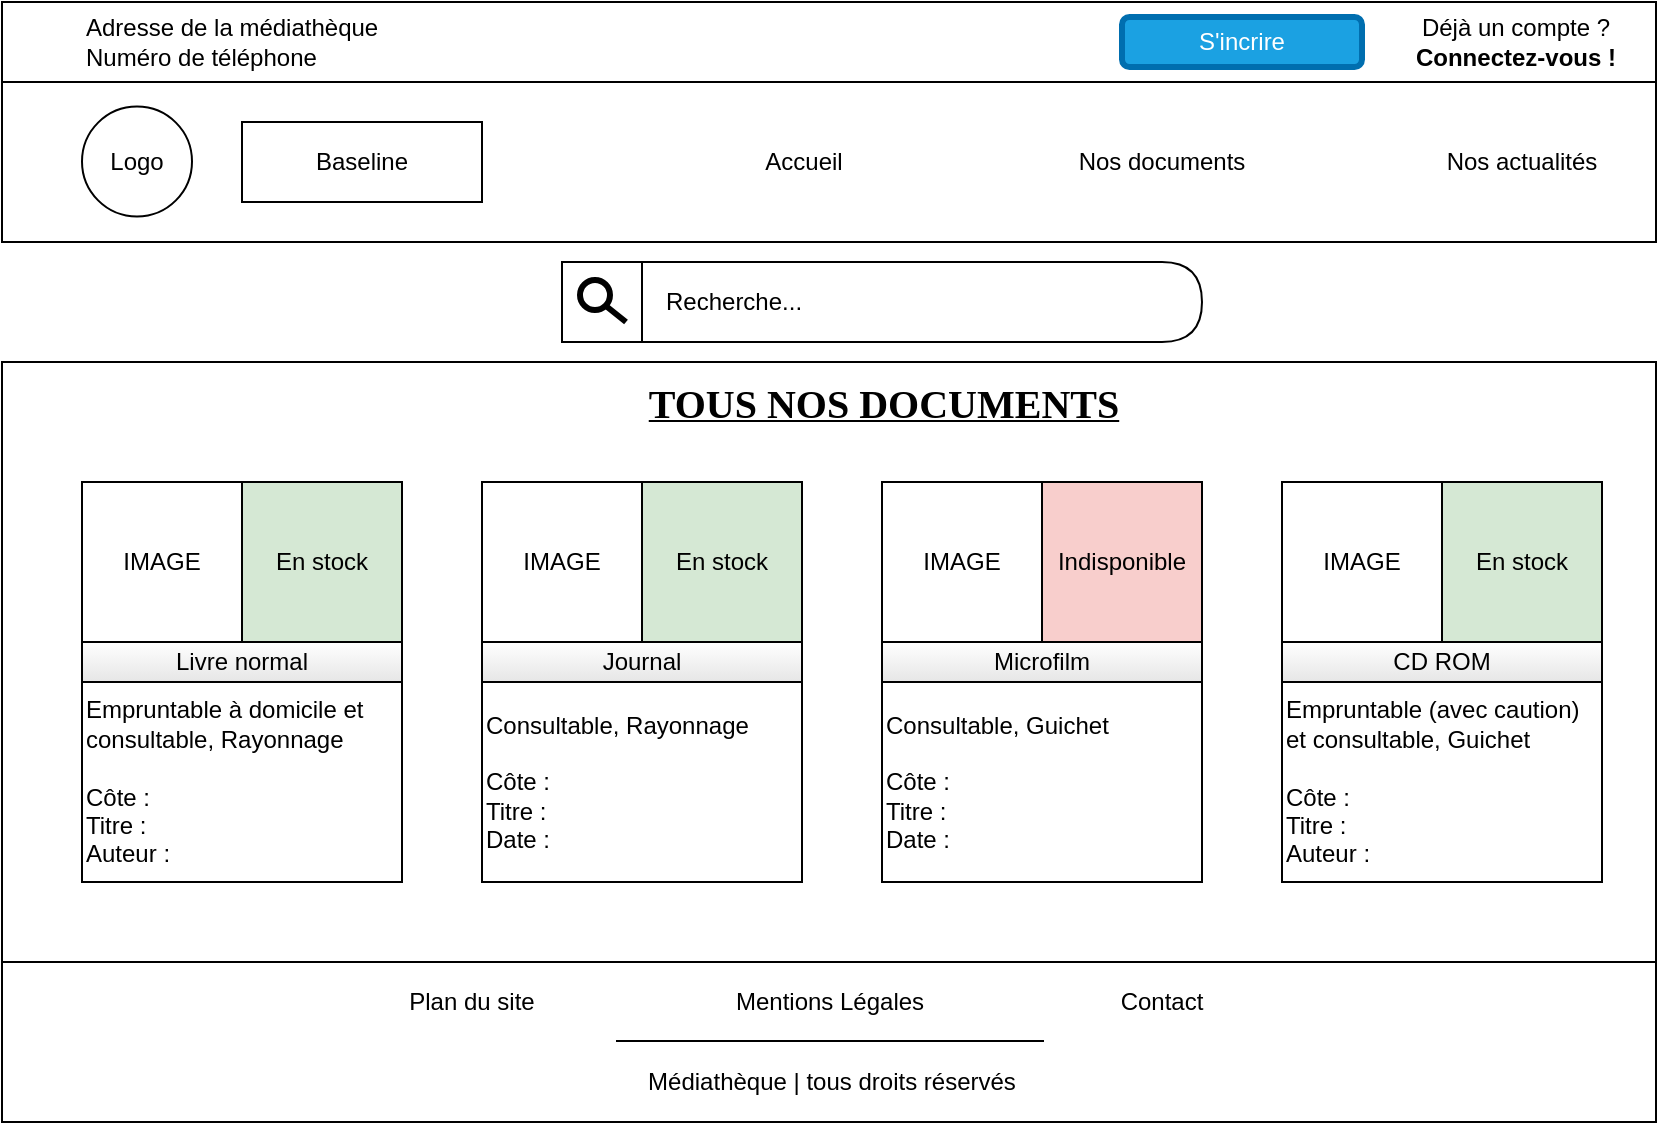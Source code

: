 <mxfile version="13.10.2" type="device"><diagram id="cOOOZE9WGxQezkx5fRsc" name="Page-1"><mxGraphModel dx="1038" dy="580" grid="1" gridSize="10" guides="1" tooltips="1" connect="1" arrows="1" fold="1" page="1" pageScale="1" pageWidth="827" pageHeight="1169" math="0" shadow="0"><root><mxCell id="0"/><mxCell id="1" parent="0"/><mxCell id="JJPLESSvjWbx-q7B6rIF-53" value="" style="rounded=0;whiteSpace=wrap;html=1;fillColor=none;" parent="1" vertex="1"><mxGeometry y="40" width="827" height="80" as="geometry"/></mxCell><mxCell id="JJPLESSvjWbx-q7B6rIF-3" value="&lt;span&gt;&amp;nbsp; &amp;nbsp;Recherche...&lt;/span&gt;" style="shape=delay;whiteSpace=wrap;html=1;strokeColor=#000000;fillColor=#ffffff;align=left;" parent="1" vertex="1"><mxGeometry x="320" y="130" width="280" height="40" as="geometry"/></mxCell><mxCell id="JJPLESSvjWbx-q7B6rIF-4" value="" style="rounded=0;whiteSpace=wrap;html=1;strokeWidth=1;" parent="1" vertex="1"><mxGeometry x="280" y="130" width="40" height="40" as="geometry"/></mxCell><mxCell id="JJPLESSvjWbx-q7B6rIF-12" value="" style="endArrow=none;html=1;strokeColor=#000000;strokeWidth=3;jumpSize=1;" parent="1" edge="1"><mxGeometry width="50" height="50" relative="1" as="geometry"><mxPoint x="312" y="160" as="sourcePoint"/><mxPoint x="302" y="152.0" as="targetPoint"/><Array as="points"/></mxGeometry></mxCell><mxCell id="JJPLESSvjWbx-q7B6rIF-1" value="" style="ellipse;whiteSpace=wrap;html=1;aspect=fixed;strokeColor=#000000;strokeWidth=3;fillColor=#FFFFFF;" parent="1" vertex="1"><mxGeometry x="289" y="139" width="15" height="15" as="geometry"/></mxCell><mxCell id="JJPLESSvjWbx-q7B6rIF-13" value="" style="rounded=0;whiteSpace=wrap;html=1;fillColor=none;" parent="1" vertex="1"><mxGeometry y="180" width="827" height="300" as="geometry"/></mxCell><mxCell id="JJPLESSvjWbx-q7B6rIF-14" value="" style="rounded=0;whiteSpace=wrap;html=1;fillColor=none;" parent="1" vertex="1"><mxGeometry y="480" width="827" height="80" as="geometry"/></mxCell><mxCell id="JJPLESSvjWbx-q7B6rIF-15" value="&lt;font size=&quot;1&quot; face=&quot;Verdana&quot;&gt;&lt;u&gt;&lt;b style=&quot;font-size: 20px&quot;&gt;TOUS NOS DOCUMENTS&lt;/b&gt;&lt;/u&gt;&lt;/font&gt;" style="text;html=1;strokeColor=none;fillColor=none;align=center;verticalAlign=middle;whiteSpace=wrap;rounded=0;" parent="1" vertex="1"><mxGeometry x="281" y="190" width="320" height="20" as="geometry"/></mxCell><mxCell id="JJPLESSvjWbx-q7B6rIF-24" value="&lt;span&gt;IMAGE&lt;/span&gt;" style="whiteSpace=wrap;html=1;aspect=fixed;fillColor=#ffffff;" parent="1" vertex="1"><mxGeometry x="40" y="240" width="80" height="80" as="geometry"/></mxCell><mxCell id="JJPLESSvjWbx-q7B6rIF-25" value="Livre normal" style="rounded=0;whiteSpace=wrap;html=1;gradientColor=#E6E6E6;fillColor=#FFFFFF;" parent="1" vertex="1"><mxGeometry x="40" y="320" width="160" height="20" as="geometry"/></mxCell><mxCell id="JJPLESSvjWbx-q7B6rIF-35" value="Médiathèque | tous droits réservés" style="text;html=1;strokeColor=none;fillColor=none;align=center;verticalAlign=middle;whiteSpace=wrap;rounded=0;" parent="1" vertex="1"><mxGeometry x="320" y="530" width="190" height="20" as="geometry"/></mxCell><mxCell id="JJPLESSvjWbx-q7B6rIF-36" value="Mentions Légales" style="text;html=1;strokeColor=none;fillColor=none;align=center;verticalAlign=middle;whiteSpace=wrap;rounded=0;" parent="1" vertex="1"><mxGeometry x="361" y="490" width="106" height="20" as="geometry"/></mxCell><mxCell id="JJPLESSvjWbx-q7B6rIF-37" value="Plan du site" style="text;html=1;strokeColor=none;fillColor=none;align=center;verticalAlign=middle;whiteSpace=wrap;rounded=0;" parent="1" vertex="1"><mxGeometry x="200" y="490" width="70" height="20" as="geometry"/></mxCell><mxCell id="JJPLESSvjWbx-q7B6rIF-38" value="Contact" style="text;html=1;align=center;verticalAlign=middle;whiteSpace=wrap;rounded=0;" parent="1" vertex="1"><mxGeometry x="560" y="490" width="40" height="20" as="geometry"/></mxCell><mxCell id="JJPLESSvjWbx-q7B6rIF-39" value="" style="endArrow=none;html=1;strokeWidth=1;rounded=0;" parent="1" edge="1"><mxGeometry width="50" height="50" relative="1" as="geometry"><mxPoint x="307" y="519.5" as="sourcePoint"/><mxPoint x="521" y="519.5" as="targetPoint"/><Array as="points"><mxPoint x="307" y="519.5"/></Array></mxGeometry></mxCell><mxCell id="JJPLESSvjWbx-q7B6rIF-46" value="Adresse de la médiathèque&lt;br&gt;Numéro de téléphone" style="text;html=1;strokeColor=none;fillColor=none;align=left;verticalAlign=middle;whiteSpace=wrap;rounded=0;" parent="1" vertex="1"><mxGeometry x="40" width="280" height="40" as="geometry"/></mxCell><mxCell id="JJPLESSvjWbx-q7B6rIF-47" value="Baseline" style="rounded=0;whiteSpace=wrap;html=1;strokeColor=#000000;strokeWidth=1;fillColor=none;" parent="1" vertex="1"><mxGeometry x="120" y="60" width="120" height="40" as="geometry"/></mxCell><mxCell id="JJPLESSvjWbx-q7B6rIF-48" value="Logo" style="ellipse;whiteSpace=wrap;html=1;aspect=fixed;fillColor=none;" parent="1" vertex="1"><mxGeometry x="40" y="52.25" width="55" height="55" as="geometry"/></mxCell><mxCell id="JJPLESSvjWbx-q7B6rIF-49" value="S'incrire" style="rounded=1;whiteSpace=wrap;html=1;strokeColor=#006EAF;strokeWidth=3;fillColor=#1ba1e2;fontColor=#ffffff;" parent="1" vertex="1"><mxGeometry x="560" y="7.5" width="120" height="25" as="geometry"/></mxCell><mxCell id="JJPLESSvjWbx-q7B6rIF-50" value="Déjà un compte ?&lt;br&gt;&lt;b&gt;Connectez-vous !&lt;/b&gt;" style="ellipse;whiteSpace=wrap;html=1;fillColor=none;strokeColor=none;" parent="1" vertex="1"><mxGeometry x="702" width="110" height="40" as="geometry"/></mxCell><mxCell id="JJPLESSvjWbx-q7B6rIF-51" value="Nos actualités" style="text;html=1;strokeColor=none;fillColor=none;align=center;verticalAlign=middle;whiteSpace=wrap;rounded=0;" parent="1" vertex="1"><mxGeometry x="720" y="60" width="80" height="40" as="geometry"/></mxCell><mxCell id="JJPLESSvjWbx-q7B6rIF-52" value="Nos documents" style="text;html=1;strokeColor=none;fillColor=none;align=center;verticalAlign=middle;whiteSpace=wrap;rounded=0;" parent="1" vertex="1"><mxGeometry x="520" y="60" width="120" height="40" as="geometry"/></mxCell><mxCell id="JJPLESSvjWbx-q7B6rIF-54" value="" style="rounded=0;whiteSpace=wrap;html=1;fillColor=none;" parent="1" vertex="1"><mxGeometry width="827" height="40" as="geometry"/></mxCell><mxCell id="JJPLESSvjWbx-q7B6rIF-55" value="Accueil" style="text;html=1;strokeColor=none;fillColor=none;align=center;verticalAlign=middle;whiteSpace=wrap;rounded=0;" parent="1" vertex="1"><mxGeometry x="361" y="60" width="80" height="40" as="geometry"/></mxCell><mxCell id="rA03weYgO1BaM-eF3m-Z-1" value="Empruntable à domicile et consultable, Rayonnage&lt;br&gt;&lt;br&gt;Côte :&lt;br&gt;Titre :&amp;nbsp;&lt;br&gt;Auteur :" style="rounded=0;whiteSpace=wrap;html=1;fillColor=none;align=left;" vertex="1" parent="1"><mxGeometry x="40" y="340" width="160" height="100" as="geometry"/></mxCell><mxCell id="rA03weYgO1BaM-eF3m-Z-12" value="En stock" style="whiteSpace=wrap;html=1;aspect=fixed;fillColor=#d5e8d4;" vertex="1" parent="1"><mxGeometry x="120" y="240" width="80" height="80" as="geometry"/></mxCell><mxCell id="rA03weYgO1BaM-eF3m-Z-17" value="&lt;span&gt;IMAGE&lt;/span&gt;" style="whiteSpace=wrap;html=1;aspect=fixed;fillColor=#ffffff;" vertex="1" parent="1"><mxGeometry x="240" y="240" width="80" height="80" as="geometry"/></mxCell><mxCell id="rA03weYgO1BaM-eF3m-Z-18" value="Consultable, Rayonnage&lt;br&gt;&lt;br&gt;Côte :&lt;br&gt;Titre :&amp;nbsp;&lt;br&gt;Date :" style="rounded=0;whiteSpace=wrap;html=1;fillColor=none;align=left;" vertex="1" parent="1"><mxGeometry x="240" y="340" width="160" height="100" as="geometry"/></mxCell><mxCell id="rA03weYgO1BaM-eF3m-Z-20" value="En stock" style="whiteSpace=wrap;html=1;aspect=fixed;fillColor=#d5e8d4;" vertex="1" parent="1"><mxGeometry x="320" y="240" width="80" height="80" as="geometry"/></mxCell><mxCell id="rA03weYgO1BaM-eF3m-Z-23" value="&lt;span&gt;IMAGE&lt;/span&gt;" style="whiteSpace=wrap;html=1;aspect=fixed;fillColor=#ffffff;" vertex="1" parent="1"><mxGeometry x="440" y="240" width="80" height="80" as="geometry"/></mxCell><mxCell id="rA03weYgO1BaM-eF3m-Z-24" value="Indisponible" style="whiteSpace=wrap;html=1;aspect=fixed;fillColor=#f8cecc;" vertex="1" parent="1"><mxGeometry x="520" y="240" width="80" height="80" as="geometry"/></mxCell><mxCell id="rA03weYgO1BaM-eF3m-Z-25" value="Consultable, Guichet&lt;br&gt;&lt;br&gt;Côte :&lt;br&gt;Titre :&amp;nbsp;&lt;br&gt;Date :" style="rounded=0;whiteSpace=wrap;html=1;fillColor=none;align=left;" vertex="1" parent="1"><mxGeometry x="440" y="340" width="160" height="100" as="geometry"/></mxCell><mxCell id="rA03weYgO1BaM-eF3m-Z-27" value="&lt;span&gt;IMAGE&lt;/span&gt;" style="whiteSpace=wrap;html=1;aspect=fixed;fillColor=#ffffff;" vertex="1" parent="1"><mxGeometry x="640" y="240" width="80" height="80" as="geometry"/></mxCell><mxCell id="rA03weYgO1BaM-eF3m-Z-28" value="En stock" style="whiteSpace=wrap;html=1;aspect=fixed;fillColor=#d5e8d4;" vertex="1" parent="1"><mxGeometry x="720" y="240" width="80" height="80" as="geometry"/></mxCell><mxCell id="rA03weYgO1BaM-eF3m-Z-29" value="Empruntable (avec caution) et consultable, Guichet&lt;br&gt;&lt;br&gt;Côte :&lt;br&gt;Titre :&amp;nbsp;&lt;br&gt;Auteur :" style="rounded=0;whiteSpace=wrap;html=1;fillColor=none;align=left;" vertex="1" parent="1"><mxGeometry x="640" y="340" width="160" height="100" as="geometry"/></mxCell><mxCell id="rA03weYgO1BaM-eF3m-Z-32" value="Journal" style="rounded=0;whiteSpace=wrap;html=1;gradientColor=#E6E6E6;fillColor=#FFFFFF;" vertex="1" parent="1"><mxGeometry x="240" y="320" width="160" height="20" as="geometry"/></mxCell><mxCell id="rA03weYgO1BaM-eF3m-Z-33" value="Microfilm" style="rounded=0;whiteSpace=wrap;html=1;gradientColor=#E6E6E6;fillColor=#FFFFFF;" vertex="1" parent="1"><mxGeometry x="440" y="320" width="160" height="20" as="geometry"/></mxCell><mxCell id="rA03weYgO1BaM-eF3m-Z-34" value="CD ROM" style="rounded=0;whiteSpace=wrap;html=1;gradientColor=#E6E6E6;fillColor=#FFFFFF;" vertex="1" parent="1"><mxGeometry x="640" y="320" width="160" height="20" as="geometry"/></mxCell></root></mxGraphModel></diagram></mxfile>
